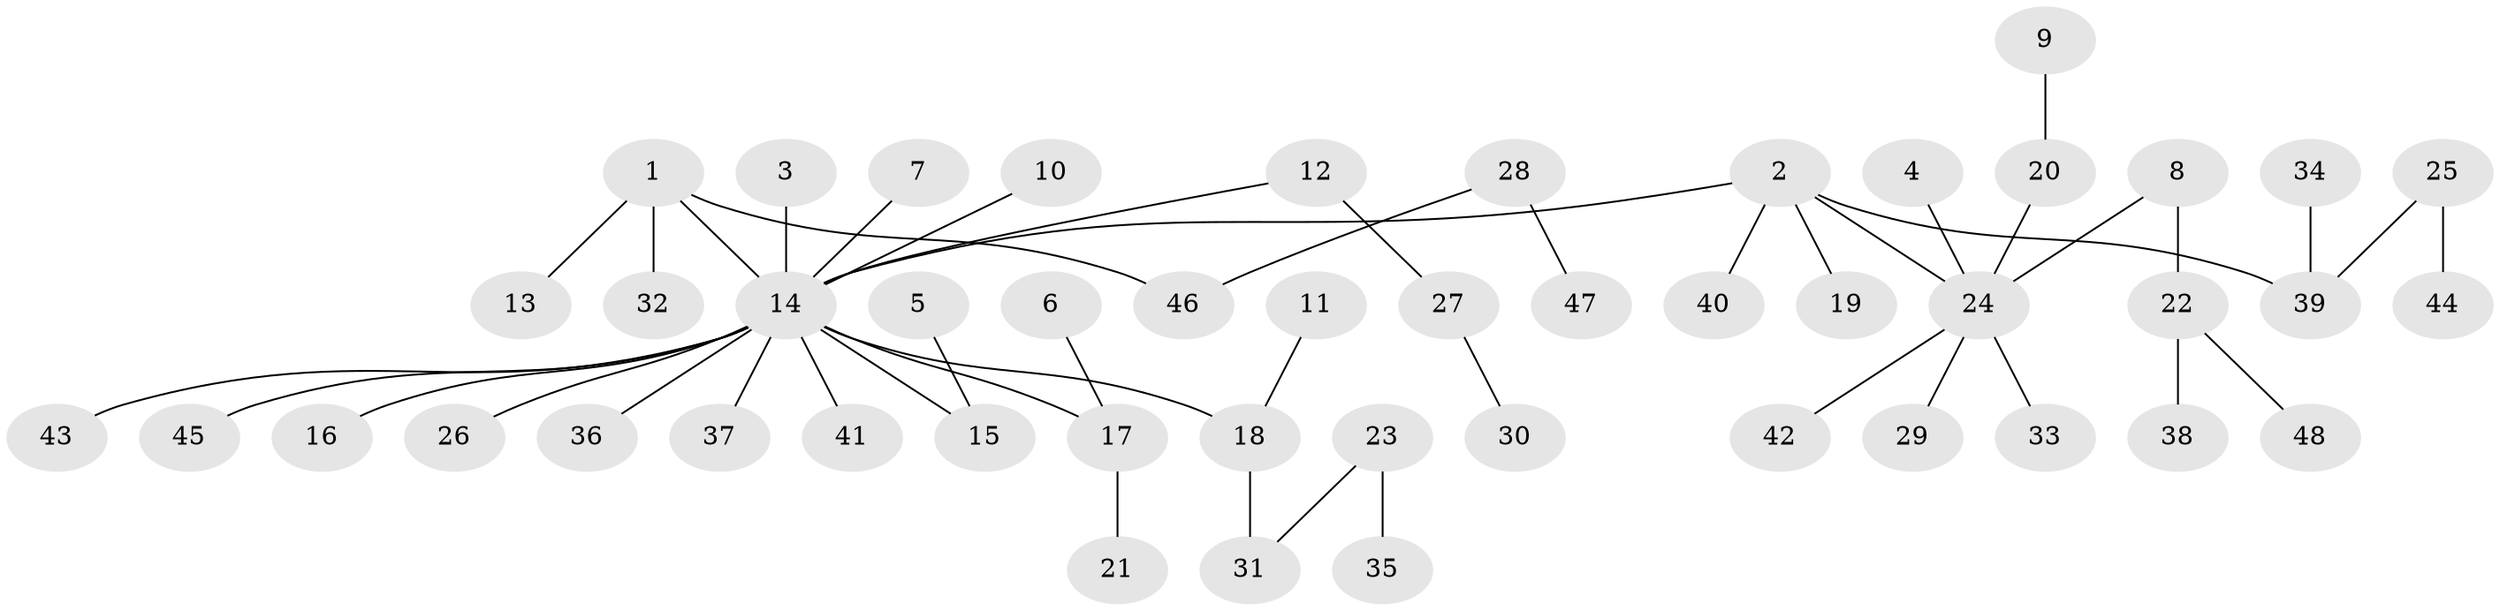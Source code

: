 // original degree distribution, {5: 0.021052631578947368, 8: 0.010526315789473684, 9: 0.010526315789473684, 4: 0.08421052631578947, 2: 0.18947368421052632, 3: 0.11578947368421053, 1: 0.5578947368421052, 7: 0.010526315789473684}
// Generated by graph-tools (version 1.1) at 2025/50/03/09/25 03:50:24]
// undirected, 48 vertices, 47 edges
graph export_dot {
graph [start="1"]
  node [color=gray90,style=filled];
  1;
  2;
  3;
  4;
  5;
  6;
  7;
  8;
  9;
  10;
  11;
  12;
  13;
  14;
  15;
  16;
  17;
  18;
  19;
  20;
  21;
  22;
  23;
  24;
  25;
  26;
  27;
  28;
  29;
  30;
  31;
  32;
  33;
  34;
  35;
  36;
  37;
  38;
  39;
  40;
  41;
  42;
  43;
  44;
  45;
  46;
  47;
  48;
  1 -- 13 [weight=1.0];
  1 -- 14 [weight=1.0];
  1 -- 32 [weight=1.0];
  1 -- 46 [weight=1.0];
  2 -- 14 [weight=1.0];
  2 -- 19 [weight=1.0];
  2 -- 24 [weight=1.0];
  2 -- 39 [weight=1.0];
  2 -- 40 [weight=1.0];
  3 -- 14 [weight=1.0];
  4 -- 24 [weight=1.0];
  5 -- 15 [weight=1.0];
  6 -- 17 [weight=1.0];
  7 -- 14 [weight=1.0];
  8 -- 22 [weight=1.0];
  8 -- 24 [weight=1.0];
  9 -- 20 [weight=1.0];
  10 -- 14 [weight=1.0];
  11 -- 18 [weight=1.0];
  12 -- 14 [weight=1.0];
  12 -- 27 [weight=1.0];
  14 -- 15 [weight=1.0];
  14 -- 16 [weight=1.0];
  14 -- 17 [weight=1.0];
  14 -- 18 [weight=1.0];
  14 -- 26 [weight=1.0];
  14 -- 36 [weight=1.0];
  14 -- 37 [weight=1.0];
  14 -- 41 [weight=1.0];
  14 -- 43 [weight=1.0];
  14 -- 45 [weight=1.0];
  17 -- 21 [weight=1.0];
  18 -- 31 [weight=1.0];
  20 -- 24 [weight=1.0];
  22 -- 38 [weight=1.0];
  22 -- 48 [weight=1.0];
  23 -- 31 [weight=1.0];
  23 -- 35 [weight=1.0];
  24 -- 29 [weight=1.0];
  24 -- 33 [weight=1.0];
  24 -- 42 [weight=1.0];
  25 -- 39 [weight=1.0];
  25 -- 44 [weight=1.0];
  27 -- 30 [weight=1.0];
  28 -- 46 [weight=1.0];
  28 -- 47 [weight=1.0];
  34 -- 39 [weight=1.0];
}
